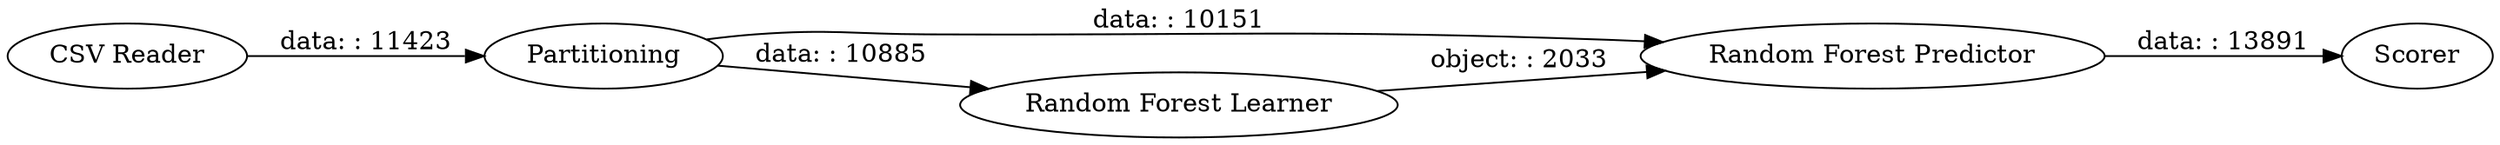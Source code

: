 digraph {
	"-430619064705729933_5" [label=Partitioning]
	"-430619064705729933_1" [label="CSV Reader"]
	"-430619064705729933_10" [label=Scorer]
	"-430619064705729933_9" [label="Random Forest Predictor"]
	"-430619064705729933_8" [label="Random Forest Learner"]
	"-430619064705729933_5" -> "-430619064705729933_9" [label="data: : 10151"]
	"-430619064705729933_9" -> "-430619064705729933_10" [label="data: : 13891"]
	"-430619064705729933_5" -> "-430619064705729933_8" [label="data: : 10885"]
	"-430619064705729933_1" -> "-430619064705729933_5" [label="data: : 11423"]
	"-430619064705729933_8" -> "-430619064705729933_9" [label="object: : 2033"]
	rankdir=LR
}
